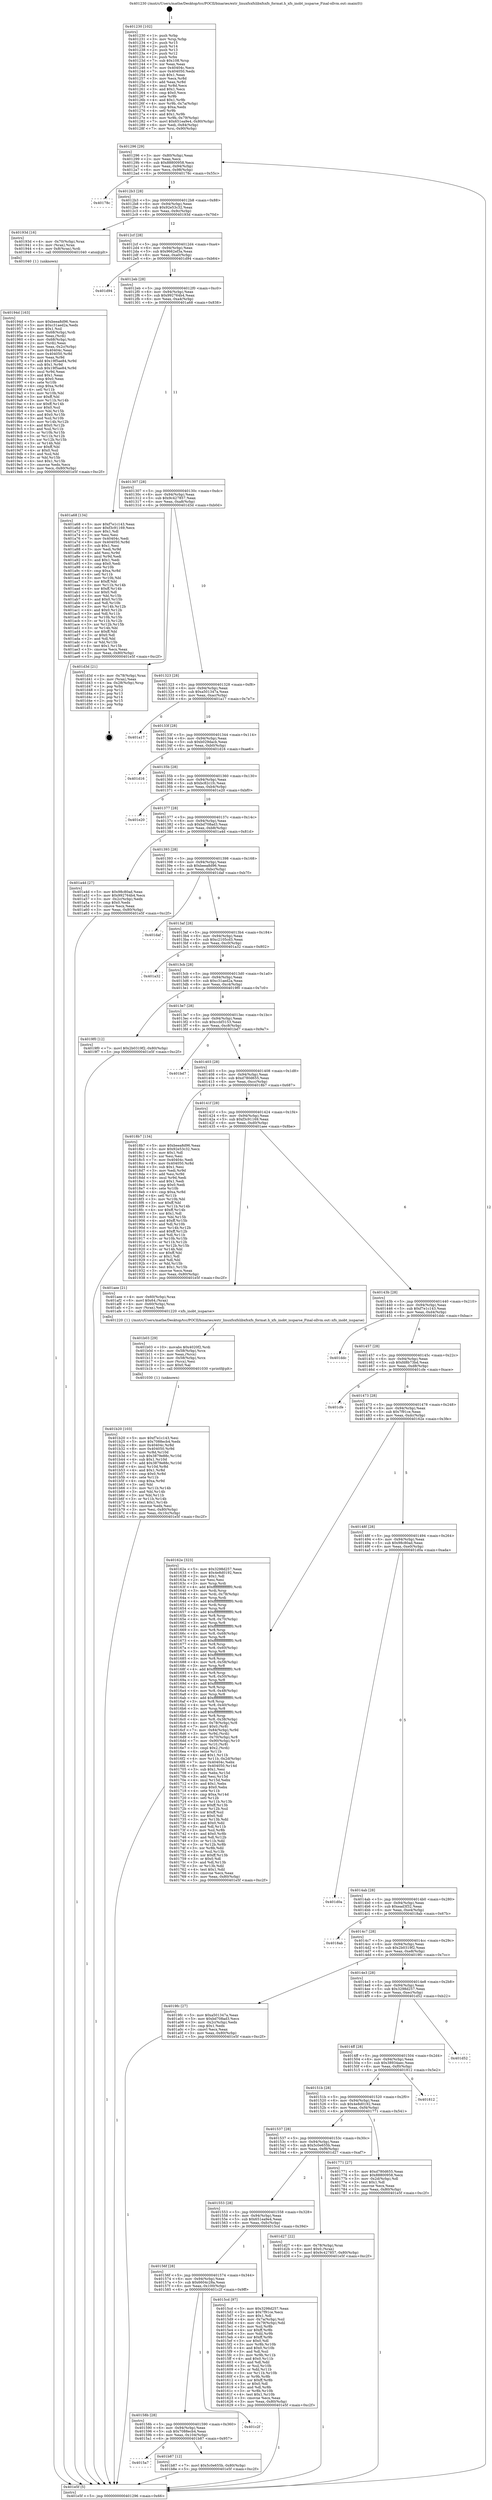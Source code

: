 digraph "0x401230" {
  label = "0x401230 (/mnt/c/Users/mathe/Desktop/tcc/POCII/binaries/extr_linuxfsxfslibxfsxfs_format.h_xfs_inobt_issparse_Final-ollvm.out::main(0))"
  labelloc = "t"
  node[shape=record]

  Entry [label="",width=0.3,height=0.3,shape=circle,fillcolor=black,style=filled]
  "0x401296" [label="{
     0x401296 [29]\l
     | [instrs]\l
     &nbsp;&nbsp;0x401296 \<+3\>: mov -0x80(%rbp),%eax\l
     &nbsp;&nbsp;0x401299 \<+2\>: mov %eax,%ecx\l
     &nbsp;&nbsp;0x40129b \<+6\>: sub $0x88800958,%ecx\l
     &nbsp;&nbsp;0x4012a1 \<+6\>: mov %eax,-0x94(%rbp)\l
     &nbsp;&nbsp;0x4012a7 \<+6\>: mov %ecx,-0x98(%rbp)\l
     &nbsp;&nbsp;0x4012ad \<+6\>: je 000000000040178c \<main+0x55c\>\l
  }"]
  "0x40178c" [label="{
     0x40178c\l
  }", style=dashed]
  "0x4012b3" [label="{
     0x4012b3 [28]\l
     | [instrs]\l
     &nbsp;&nbsp;0x4012b3 \<+5\>: jmp 00000000004012b8 \<main+0x88\>\l
     &nbsp;&nbsp;0x4012b8 \<+6\>: mov -0x94(%rbp),%eax\l
     &nbsp;&nbsp;0x4012be \<+5\>: sub $0x92e53c32,%eax\l
     &nbsp;&nbsp;0x4012c3 \<+6\>: mov %eax,-0x9c(%rbp)\l
     &nbsp;&nbsp;0x4012c9 \<+6\>: je 000000000040193d \<main+0x70d\>\l
  }"]
  Exit [label="",width=0.3,height=0.3,shape=circle,fillcolor=black,style=filled,peripheries=2]
  "0x40193d" [label="{
     0x40193d [16]\l
     | [instrs]\l
     &nbsp;&nbsp;0x40193d \<+4\>: mov -0x70(%rbp),%rax\l
     &nbsp;&nbsp;0x401941 \<+3\>: mov (%rax),%rax\l
     &nbsp;&nbsp;0x401944 \<+4\>: mov 0x8(%rax),%rdi\l
     &nbsp;&nbsp;0x401948 \<+5\>: call 0000000000401040 \<atoi@plt\>\l
     | [calls]\l
     &nbsp;&nbsp;0x401040 \{1\} (unknown)\l
  }"]
  "0x4012cf" [label="{
     0x4012cf [28]\l
     | [instrs]\l
     &nbsp;&nbsp;0x4012cf \<+5\>: jmp 00000000004012d4 \<main+0xa4\>\l
     &nbsp;&nbsp;0x4012d4 \<+6\>: mov -0x94(%rbp),%eax\l
     &nbsp;&nbsp;0x4012da \<+5\>: sub $0x9662ef3a,%eax\l
     &nbsp;&nbsp;0x4012df \<+6\>: mov %eax,-0xa0(%rbp)\l
     &nbsp;&nbsp;0x4012e5 \<+6\>: je 0000000000401d94 \<main+0xb64\>\l
  }"]
  "0x4015a7" [label="{
     0x4015a7\l
  }", style=dashed]
  "0x401d94" [label="{
     0x401d94\l
  }", style=dashed]
  "0x4012eb" [label="{
     0x4012eb [28]\l
     | [instrs]\l
     &nbsp;&nbsp;0x4012eb \<+5\>: jmp 00000000004012f0 \<main+0xc0\>\l
     &nbsp;&nbsp;0x4012f0 \<+6\>: mov -0x94(%rbp),%eax\l
     &nbsp;&nbsp;0x4012f6 \<+5\>: sub $0x992764b4,%eax\l
     &nbsp;&nbsp;0x4012fb \<+6\>: mov %eax,-0xa4(%rbp)\l
     &nbsp;&nbsp;0x401301 \<+6\>: je 0000000000401a68 \<main+0x838\>\l
  }"]
  "0x401b87" [label="{
     0x401b87 [12]\l
     | [instrs]\l
     &nbsp;&nbsp;0x401b87 \<+7\>: movl $0x5c0e655b,-0x80(%rbp)\l
     &nbsp;&nbsp;0x401b8e \<+5\>: jmp 0000000000401e5f \<main+0xc2f\>\l
  }"]
  "0x401a68" [label="{
     0x401a68 [134]\l
     | [instrs]\l
     &nbsp;&nbsp;0x401a68 \<+5\>: mov $0xf7e1c143,%eax\l
     &nbsp;&nbsp;0x401a6d \<+5\>: mov $0xf3c91169,%ecx\l
     &nbsp;&nbsp;0x401a72 \<+2\>: mov $0x1,%dl\l
     &nbsp;&nbsp;0x401a74 \<+2\>: xor %esi,%esi\l
     &nbsp;&nbsp;0x401a76 \<+7\>: mov 0x40404c,%edi\l
     &nbsp;&nbsp;0x401a7d \<+8\>: mov 0x404050,%r8d\l
     &nbsp;&nbsp;0x401a85 \<+3\>: sub $0x1,%esi\l
     &nbsp;&nbsp;0x401a88 \<+3\>: mov %edi,%r9d\l
     &nbsp;&nbsp;0x401a8b \<+3\>: add %esi,%r9d\l
     &nbsp;&nbsp;0x401a8e \<+4\>: imul %r9d,%edi\l
     &nbsp;&nbsp;0x401a92 \<+3\>: and $0x1,%edi\l
     &nbsp;&nbsp;0x401a95 \<+3\>: cmp $0x0,%edi\l
     &nbsp;&nbsp;0x401a98 \<+4\>: sete %r10b\l
     &nbsp;&nbsp;0x401a9c \<+4\>: cmp $0xa,%r8d\l
     &nbsp;&nbsp;0x401aa0 \<+4\>: setl %r11b\l
     &nbsp;&nbsp;0x401aa4 \<+3\>: mov %r10b,%bl\l
     &nbsp;&nbsp;0x401aa7 \<+3\>: xor $0xff,%bl\l
     &nbsp;&nbsp;0x401aaa \<+3\>: mov %r11b,%r14b\l
     &nbsp;&nbsp;0x401aad \<+4\>: xor $0xff,%r14b\l
     &nbsp;&nbsp;0x401ab1 \<+3\>: xor $0x0,%dl\l
     &nbsp;&nbsp;0x401ab4 \<+3\>: mov %bl,%r15b\l
     &nbsp;&nbsp;0x401ab7 \<+4\>: and $0x0,%r15b\l
     &nbsp;&nbsp;0x401abb \<+3\>: and %dl,%r10b\l
     &nbsp;&nbsp;0x401abe \<+3\>: mov %r14b,%r12b\l
     &nbsp;&nbsp;0x401ac1 \<+4\>: and $0x0,%r12b\l
     &nbsp;&nbsp;0x401ac5 \<+3\>: and %dl,%r11b\l
     &nbsp;&nbsp;0x401ac8 \<+3\>: or %r10b,%r15b\l
     &nbsp;&nbsp;0x401acb \<+3\>: or %r11b,%r12b\l
     &nbsp;&nbsp;0x401ace \<+3\>: xor %r12b,%r15b\l
     &nbsp;&nbsp;0x401ad1 \<+3\>: or %r14b,%bl\l
     &nbsp;&nbsp;0x401ad4 \<+3\>: xor $0xff,%bl\l
     &nbsp;&nbsp;0x401ad7 \<+3\>: or $0x0,%dl\l
     &nbsp;&nbsp;0x401ada \<+2\>: and %dl,%bl\l
     &nbsp;&nbsp;0x401adc \<+3\>: or %bl,%r15b\l
     &nbsp;&nbsp;0x401adf \<+4\>: test $0x1,%r15b\l
     &nbsp;&nbsp;0x401ae3 \<+3\>: cmovne %ecx,%eax\l
     &nbsp;&nbsp;0x401ae6 \<+3\>: mov %eax,-0x80(%rbp)\l
     &nbsp;&nbsp;0x401ae9 \<+5\>: jmp 0000000000401e5f \<main+0xc2f\>\l
  }"]
  "0x401307" [label="{
     0x401307 [28]\l
     | [instrs]\l
     &nbsp;&nbsp;0x401307 \<+5\>: jmp 000000000040130c \<main+0xdc\>\l
     &nbsp;&nbsp;0x40130c \<+6\>: mov -0x94(%rbp),%eax\l
     &nbsp;&nbsp;0x401312 \<+5\>: sub $0x9c427857,%eax\l
     &nbsp;&nbsp;0x401317 \<+6\>: mov %eax,-0xa8(%rbp)\l
     &nbsp;&nbsp;0x40131d \<+6\>: je 0000000000401d3d \<main+0xb0d\>\l
  }"]
  "0x40158b" [label="{
     0x40158b [28]\l
     | [instrs]\l
     &nbsp;&nbsp;0x40158b \<+5\>: jmp 0000000000401590 \<main+0x360\>\l
     &nbsp;&nbsp;0x401590 \<+6\>: mov -0x94(%rbp),%eax\l
     &nbsp;&nbsp;0x401596 \<+5\>: sub $0x7088ecb4,%eax\l
     &nbsp;&nbsp;0x40159b \<+6\>: mov %eax,-0x104(%rbp)\l
     &nbsp;&nbsp;0x4015a1 \<+6\>: je 0000000000401b87 \<main+0x957\>\l
  }"]
  "0x401d3d" [label="{
     0x401d3d [21]\l
     | [instrs]\l
     &nbsp;&nbsp;0x401d3d \<+4\>: mov -0x78(%rbp),%rax\l
     &nbsp;&nbsp;0x401d41 \<+2\>: mov (%rax),%eax\l
     &nbsp;&nbsp;0x401d43 \<+4\>: lea -0x28(%rbp),%rsp\l
     &nbsp;&nbsp;0x401d47 \<+1\>: pop %rbx\l
     &nbsp;&nbsp;0x401d48 \<+2\>: pop %r12\l
     &nbsp;&nbsp;0x401d4a \<+2\>: pop %r13\l
     &nbsp;&nbsp;0x401d4c \<+2\>: pop %r14\l
     &nbsp;&nbsp;0x401d4e \<+2\>: pop %r15\l
     &nbsp;&nbsp;0x401d50 \<+1\>: pop %rbp\l
     &nbsp;&nbsp;0x401d51 \<+1\>: ret\l
  }"]
  "0x401323" [label="{
     0x401323 [28]\l
     | [instrs]\l
     &nbsp;&nbsp;0x401323 \<+5\>: jmp 0000000000401328 \<main+0xf8\>\l
     &nbsp;&nbsp;0x401328 \<+6\>: mov -0x94(%rbp),%eax\l
     &nbsp;&nbsp;0x40132e \<+5\>: sub $0xa501347a,%eax\l
     &nbsp;&nbsp;0x401333 \<+6\>: mov %eax,-0xac(%rbp)\l
     &nbsp;&nbsp;0x401339 \<+6\>: je 0000000000401a17 \<main+0x7e7\>\l
  }"]
  "0x401c2f" [label="{
     0x401c2f\l
  }", style=dashed]
  "0x401a17" [label="{
     0x401a17\l
  }", style=dashed]
  "0x40133f" [label="{
     0x40133f [28]\l
     | [instrs]\l
     &nbsp;&nbsp;0x40133f \<+5\>: jmp 0000000000401344 \<main+0x114\>\l
     &nbsp;&nbsp;0x401344 \<+6\>: mov -0x94(%rbp),%eax\l
     &nbsp;&nbsp;0x40134a \<+5\>: sub $0xb029dacb,%eax\l
     &nbsp;&nbsp;0x40134f \<+6\>: mov %eax,-0xb0(%rbp)\l
     &nbsp;&nbsp;0x401355 \<+6\>: je 0000000000401d16 \<main+0xae6\>\l
  }"]
  "0x401b20" [label="{
     0x401b20 [103]\l
     | [instrs]\l
     &nbsp;&nbsp;0x401b20 \<+5\>: mov $0xf7e1c143,%esi\l
     &nbsp;&nbsp;0x401b25 \<+5\>: mov $0x7088ecb4,%edx\l
     &nbsp;&nbsp;0x401b2a \<+8\>: mov 0x40404c,%r8d\l
     &nbsp;&nbsp;0x401b32 \<+8\>: mov 0x404050,%r9d\l
     &nbsp;&nbsp;0x401b3a \<+3\>: mov %r8d,%r10d\l
     &nbsp;&nbsp;0x401b3d \<+7\>: sub $0x3879e88c,%r10d\l
     &nbsp;&nbsp;0x401b44 \<+4\>: sub $0x1,%r10d\l
     &nbsp;&nbsp;0x401b48 \<+7\>: add $0x3879e88c,%r10d\l
     &nbsp;&nbsp;0x401b4f \<+4\>: imul %r10d,%r8d\l
     &nbsp;&nbsp;0x401b53 \<+4\>: and $0x1,%r8d\l
     &nbsp;&nbsp;0x401b57 \<+4\>: cmp $0x0,%r8d\l
     &nbsp;&nbsp;0x401b5b \<+4\>: sete %r11b\l
     &nbsp;&nbsp;0x401b5f \<+4\>: cmp $0xa,%r9d\l
     &nbsp;&nbsp;0x401b63 \<+3\>: setl %bl\l
     &nbsp;&nbsp;0x401b66 \<+3\>: mov %r11b,%r14b\l
     &nbsp;&nbsp;0x401b69 \<+3\>: and %bl,%r14b\l
     &nbsp;&nbsp;0x401b6c \<+3\>: xor %bl,%r11b\l
     &nbsp;&nbsp;0x401b6f \<+3\>: or %r11b,%r14b\l
     &nbsp;&nbsp;0x401b72 \<+4\>: test $0x1,%r14b\l
     &nbsp;&nbsp;0x401b76 \<+3\>: cmovne %edx,%esi\l
     &nbsp;&nbsp;0x401b79 \<+3\>: mov %esi,-0x80(%rbp)\l
     &nbsp;&nbsp;0x401b7c \<+6\>: mov %eax,-0x10c(%rbp)\l
     &nbsp;&nbsp;0x401b82 \<+5\>: jmp 0000000000401e5f \<main+0xc2f\>\l
  }"]
  "0x401d16" [label="{
     0x401d16\l
  }", style=dashed]
  "0x40135b" [label="{
     0x40135b [28]\l
     | [instrs]\l
     &nbsp;&nbsp;0x40135b \<+5\>: jmp 0000000000401360 \<main+0x130\>\l
     &nbsp;&nbsp;0x401360 \<+6\>: mov -0x94(%rbp),%eax\l
     &nbsp;&nbsp;0x401366 \<+5\>: sub $0xbc82c1fc,%eax\l
     &nbsp;&nbsp;0x40136b \<+6\>: mov %eax,-0xb4(%rbp)\l
     &nbsp;&nbsp;0x401371 \<+6\>: je 0000000000401e20 \<main+0xbf0\>\l
  }"]
  "0x401b03" [label="{
     0x401b03 [29]\l
     | [instrs]\l
     &nbsp;&nbsp;0x401b03 \<+10\>: movabs $0x4020f2,%rdi\l
     &nbsp;&nbsp;0x401b0d \<+4\>: mov -0x58(%rbp),%rcx\l
     &nbsp;&nbsp;0x401b11 \<+2\>: mov %eax,(%rcx)\l
     &nbsp;&nbsp;0x401b13 \<+4\>: mov -0x58(%rbp),%rcx\l
     &nbsp;&nbsp;0x401b17 \<+2\>: mov (%rcx),%esi\l
     &nbsp;&nbsp;0x401b19 \<+2\>: mov $0x0,%al\l
     &nbsp;&nbsp;0x401b1b \<+5\>: call 0000000000401030 \<printf@plt\>\l
     | [calls]\l
     &nbsp;&nbsp;0x401030 \{1\} (unknown)\l
  }"]
  "0x401e20" [label="{
     0x401e20\l
  }", style=dashed]
  "0x401377" [label="{
     0x401377 [28]\l
     | [instrs]\l
     &nbsp;&nbsp;0x401377 \<+5\>: jmp 000000000040137c \<main+0x14c\>\l
     &nbsp;&nbsp;0x40137c \<+6\>: mov -0x94(%rbp),%eax\l
     &nbsp;&nbsp;0x401382 \<+5\>: sub $0xbd708ad3,%eax\l
     &nbsp;&nbsp;0x401387 \<+6\>: mov %eax,-0xb8(%rbp)\l
     &nbsp;&nbsp;0x40138d \<+6\>: je 0000000000401a4d \<main+0x81d\>\l
  }"]
  "0x40194d" [label="{
     0x40194d [163]\l
     | [instrs]\l
     &nbsp;&nbsp;0x40194d \<+5\>: mov $0xbeea8d96,%ecx\l
     &nbsp;&nbsp;0x401952 \<+5\>: mov $0xc31aed2a,%edx\l
     &nbsp;&nbsp;0x401957 \<+3\>: mov $0x1,%sil\l
     &nbsp;&nbsp;0x40195a \<+4\>: mov -0x68(%rbp),%rdi\l
     &nbsp;&nbsp;0x40195e \<+2\>: mov %eax,(%rdi)\l
     &nbsp;&nbsp;0x401960 \<+4\>: mov -0x68(%rbp),%rdi\l
     &nbsp;&nbsp;0x401964 \<+2\>: mov (%rdi),%eax\l
     &nbsp;&nbsp;0x401966 \<+3\>: mov %eax,-0x2c(%rbp)\l
     &nbsp;&nbsp;0x401969 \<+7\>: mov 0x40404c,%eax\l
     &nbsp;&nbsp;0x401970 \<+8\>: mov 0x404050,%r8d\l
     &nbsp;&nbsp;0x401978 \<+3\>: mov %eax,%r9d\l
     &nbsp;&nbsp;0x40197b \<+7\>: add $0x19f5ae84,%r9d\l
     &nbsp;&nbsp;0x401982 \<+4\>: sub $0x1,%r9d\l
     &nbsp;&nbsp;0x401986 \<+7\>: sub $0x19f5ae84,%r9d\l
     &nbsp;&nbsp;0x40198d \<+4\>: imul %r9d,%eax\l
     &nbsp;&nbsp;0x401991 \<+3\>: and $0x1,%eax\l
     &nbsp;&nbsp;0x401994 \<+3\>: cmp $0x0,%eax\l
     &nbsp;&nbsp;0x401997 \<+4\>: sete %r10b\l
     &nbsp;&nbsp;0x40199b \<+4\>: cmp $0xa,%r8d\l
     &nbsp;&nbsp;0x40199f \<+4\>: setl %r11b\l
     &nbsp;&nbsp;0x4019a3 \<+3\>: mov %r10b,%bl\l
     &nbsp;&nbsp;0x4019a6 \<+3\>: xor $0xff,%bl\l
     &nbsp;&nbsp;0x4019a9 \<+3\>: mov %r11b,%r14b\l
     &nbsp;&nbsp;0x4019ac \<+4\>: xor $0xff,%r14b\l
     &nbsp;&nbsp;0x4019b0 \<+4\>: xor $0x0,%sil\l
     &nbsp;&nbsp;0x4019b4 \<+3\>: mov %bl,%r15b\l
     &nbsp;&nbsp;0x4019b7 \<+4\>: and $0x0,%r15b\l
     &nbsp;&nbsp;0x4019bb \<+3\>: and %sil,%r10b\l
     &nbsp;&nbsp;0x4019be \<+3\>: mov %r14b,%r12b\l
     &nbsp;&nbsp;0x4019c1 \<+4\>: and $0x0,%r12b\l
     &nbsp;&nbsp;0x4019c5 \<+3\>: and %sil,%r11b\l
     &nbsp;&nbsp;0x4019c8 \<+3\>: or %r10b,%r15b\l
     &nbsp;&nbsp;0x4019cb \<+3\>: or %r11b,%r12b\l
     &nbsp;&nbsp;0x4019ce \<+3\>: xor %r12b,%r15b\l
     &nbsp;&nbsp;0x4019d1 \<+3\>: or %r14b,%bl\l
     &nbsp;&nbsp;0x4019d4 \<+3\>: xor $0xff,%bl\l
     &nbsp;&nbsp;0x4019d7 \<+4\>: or $0x0,%sil\l
     &nbsp;&nbsp;0x4019db \<+3\>: and %sil,%bl\l
     &nbsp;&nbsp;0x4019de \<+3\>: or %bl,%r15b\l
     &nbsp;&nbsp;0x4019e1 \<+4\>: test $0x1,%r15b\l
     &nbsp;&nbsp;0x4019e5 \<+3\>: cmovne %edx,%ecx\l
     &nbsp;&nbsp;0x4019e8 \<+3\>: mov %ecx,-0x80(%rbp)\l
     &nbsp;&nbsp;0x4019eb \<+5\>: jmp 0000000000401e5f \<main+0xc2f\>\l
  }"]
  "0x401a4d" [label="{
     0x401a4d [27]\l
     | [instrs]\l
     &nbsp;&nbsp;0x401a4d \<+5\>: mov $0x98c80ad,%eax\l
     &nbsp;&nbsp;0x401a52 \<+5\>: mov $0x992764b4,%ecx\l
     &nbsp;&nbsp;0x401a57 \<+3\>: mov -0x2c(%rbp),%edx\l
     &nbsp;&nbsp;0x401a5a \<+3\>: cmp $0x0,%edx\l
     &nbsp;&nbsp;0x401a5d \<+3\>: cmove %ecx,%eax\l
     &nbsp;&nbsp;0x401a60 \<+3\>: mov %eax,-0x80(%rbp)\l
     &nbsp;&nbsp;0x401a63 \<+5\>: jmp 0000000000401e5f \<main+0xc2f\>\l
  }"]
  "0x401393" [label="{
     0x401393 [28]\l
     | [instrs]\l
     &nbsp;&nbsp;0x401393 \<+5\>: jmp 0000000000401398 \<main+0x168\>\l
     &nbsp;&nbsp;0x401398 \<+6\>: mov -0x94(%rbp),%eax\l
     &nbsp;&nbsp;0x40139e \<+5\>: sub $0xbeea8d96,%eax\l
     &nbsp;&nbsp;0x4013a3 \<+6\>: mov %eax,-0xbc(%rbp)\l
     &nbsp;&nbsp;0x4013a9 \<+6\>: je 0000000000401daf \<main+0xb7f\>\l
  }"]
  "0x401230" [label="{
     0x401230 [102]\l
     | [instrs]\l
     &nbsp;&nbsp;0x401230 \<+1\>: push %rbp\l
     &nbsp;&nbsp;0x401231 \<+3\>: mov %rsp,%rbp\l
     &nbsp;&nbsp;0x401234 \<+2\>: push %r15\l
     &nbsp;&nbsp;0x401236 \<+2\>: push %r14\l
     &nbsp;&nbsp;0x401238 \<+2\>: push %r13\l
     &nbsp;&nbsp;0x40123a \<+2\>: push %r12\l
     &nbsp;&nbsp;0x40123c \<+1\>: push %rbx\l
     &nbsp;&nbsp;0x40123d \<+7\>: sub $0x108,%rsp\l
     &nbsp;&nbsp;0x401244 \<+2\>: xor %eax,%eax\l
     &nbsp;&nbsp;0x401246 \<+7\>: mov 0x40404c,%ecx\l
     &nbsp;&nbsp;0x40124d \<+7\>: mov 0x404050,%edx\l
     &nbsp;&nbsp;0x401254 \<+3\>: sub $0x1,%eax\l
     &nbsp;&nbsp;0x401257 \<+3\>: mov %ecx,%r8d\l
     &nbsp;&nbsp;0x40125a \<+3\>: add %eax,%r8d\l
     &nbsp;&nbsp;0x40125d \<+4\>: imul %r8d,%ecx\l
     &nbsp;&nbsp;0x401261 \<+3\>: and $0x1,%ecx\l
     &nbsp;&nbsp;0x401264 \<+3\>: cmp $0x0,%ecx\l
     &nbsp;&nbsp;0x401267 \<+4\>: sete %r9b\l
     &nbsp;&nbsp;0x40126b \<+4\>: and $0x1,%r9b\l
     &nbsp;&nbsp;0x40126f \<+4\>: mov %r9b,-0x7a(%rbp)\l
     &nbsp;&nbsp;0x401273 \<+3\>: cmp $0xa,%edx\l
     &nbsp;&nbsp;0x401276 \<+4\>: setl %r9b\l
     &nbsp;&nbsp;0x40127a \<+4\>: and $0x1,%r9b\l
     &nbsp;&nbsp;0x40127e \<+4\>: mov %r9b,-0x79(%rbp)\l
     &nbsp;&nbsp;0x401282 \<+7\>: movl $0x651ea9e4,-0x80(%rbp)\l
     &nbsp;&nbsp;0x401289 \<+6\>: mov %edi,-0x84(%rbp)\l
     &nbsp;&nbsp;0x40128f \<+7\>: mov %rsi,-0x90(%rbp)\l
  }"]
  "0x401daf" [label="{
     0x401daf\l
  }", style=dashed]
  "0x4013af" [label="{
     0x4013af [28]\l
     | [instrs]\l
     &nbsp;&nbsp;0x4013af \<+5\>: jmp 00000000004013b4 \<main+0x184\>\l
     &nbsp;&nbsp;0x4013b4 \<+6\>: mov -0x94(%rbp),%eax\l
     &nbsp;&nbsp;0x4013ba \<+5\>: sub $0xc2105cd3,%eax\l
     &nbsp;&nbsp;0x4013bf \<+6\>: mov %eax,-0xc0(%rbp)\l
     &nbsp;&nbsp;0x4013c5 \<+6\>: je 0000000000401a32 \<main+0x802\>\l
  }"]
  "0x401e5f" [label="{
     0x401e5f [5]\l
     | [instrs]\l
     &nbsp;&nbsp;0x401e5f \<+5\>: jmp 0000000000401296 \<main+0x66\>\l
  }"]
  "0x401a32" [label="{
     0x401a32\l
  }", style=dashed]
  "0x4013cb" [label="{
     0x4013cb [28]\l
     | [instrs]\l
     &nbsp;&nbsp;0x4013cb \<+5\>: jmp 00000000004013d0 \<main+0x1a0\>\l
     &nbsp;&nbsp;0x4013d0 \<+6\>: mov -0x94(%rbp),%eax\l
     &nbsp;&nbsp;0x4013d6 \<+5\>: sub $0xc31aed2a,%eax\l
     &nbsp;&nbsp;0x4013db \<+6\>: mov %eax,-0xc4(%rbp)\l
     &nbsp;&nbsp;0x4013e1 \<+6\>: je 00000000004019f0 \<main+0x7c0\>\l
  }"]
  "0x40156f" [label="{
     0x40156f [28]\l
     | [instrs]\l
     &nbsp;&nbsp;0x40156f \<+5\>: jmp 0000000000401574 \<main+0x344\>\l
     &nbsp;&nbsp;0x401574 \<+6\>: mov -0x94(%rbp),%eax\l
     &nbsp;&nbsp;0x40157a \<+5\>: sub $0x6604c28a,%eax\l
     &nbsp;&nbsp;0x40157f \<+6\>: mov %eax,-0x100(%rbp)\l
     &nbsp;&nbsp;0x401585 \<+6\>: je 0000000000401c2f \<main+0x9ff\>\l
  }"]
  "0x4019f0" [label="{
     0x4019f0 [12]\l
     | [instrs]\l
     &nbsp;&nbsp;0x4019f0 \<+7\>: movl $0x2b0319f2,-0x80(%rbp)\l
     &nbsp;&nbsp;0x4019f7 \<+5\>: jmp 0000000000401e5f \<main+0xc2f\>\l
  }"]
  "0x4013e7" [label="{
     0x4013e7 [28]\l
     | [instrs]\l
     &nbsp;&nbsp;0x4013e7 \<+5\>: jmp 00000000004013ec \<main+0x1bc\>\l
     &nbsp;&nbsp;0x4013ec \<+6\>: mov -0x94(%rbp),%eax\l
     &nbsp;&nbsp;0x4013f2 \<+5\>: sub $0xccbf3153,%eax\l
     &nbsp;&nbsp;0x4013f7 \<+6\>: mov %eax,-0xc8(%rbp)\l
     &nbsp;&nbsp;0x4013fd \<+6\>: je 0000000000401bd7 \<main+0x9a7\>\l
  }"]
  "0x4015cd" [label="{
     0x4015cd [97]\l
     | [instrs]\l
     &nbsp;&nbsp;0x4015cd \<+5\>: mov $0x3298d257,%eax\l
     &nbsp;&nbsp;0x4015d2 \<+5\>: mov $0x7f91ce,%ecx\l
     &nbsp;&nbsp;0x4015d7 \<+2\>: mov $0x1,%dl\l
     &nbsp;&nbsp;0x4015d9 \<+4\>: mov -0x7a(%rbp),%sil\l
     &nbsp;&nbsp;0x4015dd \<+4\>: mov -0x79(%rbp),%dil\l
     &nbsp;&nbsp;0x4015e1 \<+3\>: mov %sil,%r8b\l
     &nbsp;&nbsp;0x4015e4 \<+4\>: xor $0xff,%r8b\l
     &nbsp;&nbsp;0x4015e8 \<+3\>: mov %dil,%r9b\l
     &nbsp;&nbsp;0x4015eb \<+4\>: xor $0xff,%r9b\l
     &nbsp;&nbsp;0x4015ef \<+3\>: xor $0x0,%dl\l
     &nbsp;&nbsp;0x4015f2 \<+3\>: mov %r8b,%r10b\l
     &nbsp;&nbsp;0x4015f5 \<+4\>: and $0x0,%r10b\l
     &nbsp;&nbsp;0x4015f9 \<+3\>: and %dl,%sil\l
     &nbsp;&nbsp;0x4015fc \<+3\>: mov %r9b,%r11b\l
     &nbsp;&nbsp;0x4015ff \<+4\>: and $0x0,%r11b\l
     &nbsp;&nbsp;0x401603 \<+3\>: and %dl,%dil\l
     &nbsp;&nbsp;0x401606 \<+3\>: or %sil,%r10b\l
     &nbsp;&nbsp;0x401609 \<+3\>: or %dil,%r11b\l
     &nbsp;&nbsp;0x40160c \<+3\>: xor %r11b,%r10b\l
     &nbsp;&nbsp;0x40160f \<+3\>: or %r9b,%r8b\l
     &nbsp;&nbsp;0x401612 \<+4\>: xor $0xff,%r8b\l
     &nbsp;&nbsp;0x401616 \<+3\>: or $0x0,%dl\l
     &nbsp;&nbsp;0x401619 \<+3\>: and %dl,%r8b\l
     &nbsp;&nbsp;0x40161c \<+3\>: or %r8b,%r10b\l
     &nbsp;&nbsp;0x40161f \<+4\>: test $0x1,%r10b\l
     &nbsp;&nbsp;0x401623 \<+3\>: cmovne %ecx,%eax\l
     &nbsp;&nbsp;0x401626 \<+3\>: mov %eax,-0x80(%rbp)\l
     &nbsp;&nbsp;0x401629 \<+5\>: jmp 0000000000401e5f \<main+0xc2f\>\l
  }"]
  "0x401bd7" [label="{
     0x401bd7\l
  }", style=dashed]
  "0x401403" [label="{
     0x401403 [28]\l
     | [instrs]\l
     &nbsp;&nbsp;0x401403 \<+5\>: jmp 0000000000401408 \<main+0x1d8\>\l
     &nbsp;&nbsp;0x401408 \<+6\>: mov -0x94(%rbp),%eax\l
     &nbsp;&nbsp;0x40140e \<+5\>: sub $0xd780d655,%eax\l
     &nbsp;&nbsp;0x401413 \<+6\>: mov %eax,-0xcc(%rbp)\l
     &nbsp;&nbsp;0x401419 \<+6\>: je 00000000004018b7 \<main+0x687\>\l
  }"]
  "0x401553" [label="{
     0x401553 [28]\l
     | [instrs]\l
     &nbsp;&nbsp;0x401553 \<+5\>: jmp 0000000000401558 \<main+0x328\>\l
     &nbsp;&nbsp;0x401558 \<+6\>: mov -0x94(%rbp),%eax\l
     &nbsp;&nbsp;0x40155e \<+5\>: sub $0x651ea9e4,%eax\l
     &nbsp;&nbsp;0x401563 \<+6\>: mov %eax,-0xfc(%rbp)\l
     &nbsp;&nbsp;0x401569 \<+6\>: je 00000000004015cd \<main+0x39d\>\l
  }"]
  "0x4018b7" [label="{
     0x4018b7 [134]\l
     | [instrs]\l
     &nbsp;&nbsp;0x4018b7 \<+5\>: mov $0xbeea8d96,%eax\l
     &nbsp;&nbsp;0x4018bc \<+5\>: mov $0x92e53c32,%ecx\l
     &nbsp;&nbsp;0x4018c1 \<+2\>: mov $0x1,%dl\l
     &nbsp;&nbsp;0x4018c3 \<+2\>: xor %esi,%esi\l
     &nbsp;&nbsp;0x4018c5 \<+7\>: mov 0x40404c,%edi\l
     &nbsp;&nbsp;0x4018cc \<+8\>: mov 0x404050,%r8d\l
     &nbsp;&nbsp;0x4018d4 \<+3\>: sub $0x1,%esi\l
     &nbsp;&nbsp;0x4018d7 \<+3\>: mov %edi,%r9d\l
     &nbsp;&nbsp;0x4018da \<+3\>: add %esi,%r9d\l
     &nbsp;&nbsp;0x4018dd \<+4\>: imul %r9d,%edi\l
     &nbsp;&nbsp;0x4018e1 \<+3\>: and $0x1,%edi\l
     &nbsp;&nbsp;0x4018e4 \<+3\>: cmp $0x0,%edi\l
     &nbsp;&nbsp;0x4018e7 \<+4\>: sete %r10b\l
     &nbsp;&nbsp;0x4018eb \<+4\>: cmp $0xa,%r8d\l
     &nbsp;&nbsp;0x4018ef \<+4\>: setl %r11b\l
     &nbsp;&nbsp;0x4018f3 \<+3\>: mov %r10b,%bl\l
     &nbsp;&nbsp;0x4018f6 \<+3\>: xor $0xff,%bl\l
     &nbsp;&nbsp;0x4018f9 \<+3\>: mov %r11b,%r14b\l
     &nbsp;&nbsp;0x4018fc \<+4\>: xor $0xff,%r14b\l
     &nbsp;&nbsp;0x401900 \<+3\>: xor $0x1,%dl\l
     &nbsp;&nbsp;0x401903 \<+3\>: mov %bl,%r15b\l
     &nbsp;&nbsp;0x401906 \<+4\>: and $0xff,%r15b\l
     &nbsp;&nbsp;0x40190a \<+3\>: and %dl,%r10b\l
     &nbsp;&nbsp;0x40190d \<+3\>: mov %r14b,%r12b\l
     &nbsp;&nbsp;0x401910 \<+4\>: and $0xff,%r12b\l
     &nbsp;&nbsp;0x401914 \<+3\>: and %dl,%r11b\l
     &nbsp;&nbsp;0x401917 \<+3\>: or %r10b,%r15b\l
     &nbsp;&nbsp;0x40191a \<+3\>: or %r11b,%r12b\l
     &nbsp;&nbsp;0x40191d \<+3\>: xor %r12b,%r15b\l
     &nbsp;&nbsp;0x401920 \<+3\>: or %r14b,%bl\l
     &nbsp;&nbsp;0x401923 \<+3\>: xor $0xff,%bl\l
     &nbsp;&nbsp;0x401926 \<+3\>: or $0x1,%dl\l
     &nbsp;&nbsp;0x401929 \<+2\>: and %dl,%bl\l
     &nbsp;&nbsp;0x40192b \<+3\>: or %bl,%r15b\l
     &nbsp;&nbsp;0x40192e \<+4\>: test $0x1,%r15b\l
     &nbsp;&nbsp;0x401932 \<+3\>: cmovne %ecx,%eax\l
     &nbsp;&nbsp;0x401935 \<+3\>: mov %eax,-0x80(%rbp)\l
     &nbsp;&nbsp;0x401938 \<+5\>: jmp 0000000000401e5f \<main+0xc2f\>\l
  }"]
  "0x40141f" [label="{
     0x40141f [28]\l
     | [instrs]\l
     &nbsp;&nbsp;0x40141f \<+5\>: jmp 0000000000401424 \<main+0x1f4\>\l
     &nbsp;&nbsp;0x401424 \<+6\>: mov -0x94(%rbp),%eax\l
     &nbsp;&nbsp;0x40142a \<+5\>: sub $0xf3c91169,%eax\l
     &nbsp;&nbsp;0x40142f \<+6\>: mov %eax,-0xd0(%rbp)\l
     &nbsp;&nbsp;0x401435 \<+6\>: je 0000000000401aee \<main+0x8be\>\l
  }"]
  "0x401d27" [label="{
     0x401d27 [22]\l
     | [instrs]\l
     &nbsp;&nbsp;0x401d27 \<+4\>: mov -0x78(%rbp),%rax\l
     &nbsp;&nbsp;0x401d2b \<+6\>: movl $0x0,(%rax)\l
     &nbsp;&nbsp;0x401d31 \<+7\>: movl $0x9c427857,-0x80(%rbp)\l
     &nbsp;&nbsp;0x401d38 \<+5\>: jmp 0000000000401e5f \<main+0xc2f\>\l
  }"]
  "0x401aee" [label="{
     0x401aee [21]\l
     | [instrs]\l
     &nbsp;&nbsp;0x401aee \<+4\>: mov -0x60(%rbp),%rax\l
     &nbsp;&nbsp;0x401af2 \<+6\>: movl $0x64,(%rax)\l
     &nbsp;&nbsp;0x401af8 \<+4\>: mov -0x60(%rbp),%rax\l
     &nbsp;&nbsp;0x401afc \<+2\>: mov (%rax),%edi\l
     &nbsp;&nbsp;0x401afe \<+5\>: call 0000000000401220 \<xfs_inobt_issparse\>\l
     | [calls]\l
     &nbsp;&nbsp;0x401220 \{1\} (/mnt/c/Users/mathe/Desktop/tcc/POCII/binaries/extr_linuxfsxfslibxfsxfs_format.h_xfs_inobt_issparse_Final-ollvm.out::xfs_inobt_issparse)\l
  }"]
  "0x40143b" [label="{
     0x40143b [28]\l
     | [instrs]\l
     &nbsp;&nbsp;0x40143b \<+5\>: jmp 0000000000401440 \<main+0x210\>\l
     &nbsp;&nbsp;0x401440 \<+6\>: mov -0x94(%rbp),%eax\l
     &nbsp;&nbsp;0x401446 \<+5\>: sub $0xf7e1c143,%eax\l
     &nbsp;&nbsp;0x40144b \<+6\>: mov %eax,-0xd4(%rbp)\l
     &nbsp;&nbsp;0x401451 \<+6\>: je 0000000000401ddc \<main+0xbac\>\l
  }"]
  "0x401537" [label="{
     0x401537 [28]\l
     | [instrs]\l
     &nbsp;&nbsp;0x401537 \<+5\>: jmp 000000000040153c \<main+0x30c\>\l
     &nbsp;&nbsp;0x40153c \<+6\>: mov -0x94(%rbp),%eax\l
     &nbsp;&nbsp;0x401542 \<+5\>: sub $0x5c0e655b,%eax\l
     &nbsp;&nbsp;0x401547 \<+6\>: mov %eax,-0xf8(%rbp)\l
     &nbsp;&nbsp;0x40154d \<+6\>: je 0000000000401d27 \<main+0xaf7\>\l
  }"]
  "0x401ddc" [label="{
     0x401ddc\l
  }", style=dashed]
  "0x401457" [label="{
     0x401457 [28]\l
     | [instrs]\l
     &nbsp;&nbsp;0x401457 \<+5\>: jmp 000000000040145c \<main+0x22c\>\l
     &nbsp;&nbsp;0x40145c \<+6\>: mov -0x94(%rbp),%eax\l
     &nbsp;&nbsp;0x401462 \<+5\>: sub $0xfd8b73bd,%eax\l
     &nbsp;&nbsp;0x401467 \<+6\>: mov %eax,-0xd8(%rbp)\l
     &nbsp;&nbsp;0x40146d \<+6\>: je 0000000000401cfe \<main+0xace\>\l
  }"]
  "0x401771" [label="{
     0x401771 [27]\l
     | [instrs]\l
     &nbsp;&nbsp;0x401771 \<+5\>: mov $0xd780d655,%eax\l
     &nbsp;&nbsp;0x401776 \<+5\>: mov $0x88800958,%ecx\l
     &nbsp;&nbsp;0x40177b \<+3\>: mov -0x2d(%rbp),%dl\l
     &nbsp;&nbsp;0x40177e \<+3\>: test $0x1,%dl\l
     &nbsp;&nbsp;0x401781 \<+3\>: cmovne %ecx,%eax\l
     &nbsp;&nbsp;0x401784 \<+3\>: mov %eax,-0x80(%rbp)\l
     &nbsp;&nbsp;0x401787 \<+5\>: jmp 0000000000401e5f \<main+0xc2f\>\l
  }"]
  "0x401cfe" [label="{
     0x401cfe\l
  }", style=dashed]
  "0x401473" [label="{
     0x401473 [28]\l
     | [instrs]\l
     &nbsp;&nbsp;0x401473 \<+5\>: jmp 0000000000401478 \<main+0x248\>\l
     &nbsp;&nbsp;0x401478 \<+6\>: mov -0x94(%rbp),%eax\l
     &nbsp;&nbsp;0x40147e \<+5\>: sub $0x7f91ce,%eax\l
     &nbsp;&nbsp;0x401483 \<+6\>: mov %eax,-0xdc(%rbp)\l
     &nbsp;&nbsp;0x401489 \<+6\>: je 000000000040162e \<main+0x3fe\>\l
  }"]
  "0x40151b" [label="{
     0x40151b [28]\l
     | [instrs]\l
     &nbsp;&nbsp;0x40151b \<+5\>: jmp 0000000000401520 \<main+0x2f0\>\l
     &nbsp;&nbsp;0x401520 \<+6\>: mov -0x94(%rbp),%eax\l
     &nbsp;&nbsp;0x401526 \<+5\>: sub $0x4e8d0192,%eax\l
     &nbsp;&nbsp;0x40152b \<+6\>: mov %eax,-0xf4(%rbp)\l
     &nbsp;&nbsp;0x401531 \<+6\>: je 0000000000401771 \<main+0x541\>\l
  }"]
  "0x40162e" [label="{
     0x40162e [323]\l
     | [instrs]\l
     &nbsp;&nbsp;0x40162e \<+5\>: mov $0x3298d257,%eax\l
     &nbsp;&nbsp;0x401633 \<+5\>: mov $0x4e8d0192,%ecx\l
     &nbsp;&nbsp;0x401638 \<+2\>: mov $0x1,%dl\l
     &nbsp;&nbsp;0x40163a \<+2\>: xor %esi,%esi\l
     &nbsp;&nbsp;0x40163c \<+3\>: mov %rsp,%rdi\l
     &nbsp;&nbsp;0x40163f \<+4\>: add $0xfffffffffffffff0,%rdi\l
     &nbsp;&nbsp;0x401643 \<+3\>: mov %rdi,%rsp\l
     &nbsp;&nbsp;0x401646 \<+4\>: mov %rdi,-0x78(%rbp)\l
     &nbsp;&nbsp;0x40164a \<+3\>: mov %rsp,%rdi\l
     &nbsp;&nbsp;0x40164d \<+4\>: add $0xfffffffffffffff0,%rdi\l
     &nbsp;&nbsp;0x401651 \<+3\>: mov %rdi,%rsp\l
     &nbsp;&nbsp;0x401654 \<+3\>: mov %rsp,%r8\l
     &nbsp;&nbsp;0x401657 \<+4\>: add $0xfffffffffffffff0,%r8\l
     &nbsp;&nbsp;0x40165b \<+3\>: mov %r8,%rsp\l
     &nbsp;&nbsp;0x40165e \<+4\>: mov %r8,-0x70(%rbp)\l
     &nbsp;&nbsp;0x401662 \<+3\>: mov %rsp,%r8\l
     &nbsp;&nbsp;0x401665 \<+4\>: add $0xfffffffffffffff0,%r8\l
     &nbsp;&nbsp;0x401669 \<+3\>: mov %r8,%rsp\l
     &nbsp;&nbsp;0x40166c \<+4\>: mov %r8,-0x68(%rbp)\l
     &nbsp;&nbsp;0x401670 \<+3\>: mov %rsp,%r8\l
     &nbsp;&nbsp;0x401673 \<+4\>: add $0xfffffffffffffff0,%r8\l
     &nbsp;&nbsp;0x401677 \<+3\>: mov %r8,%rsp\l
     &nbsp;&nbsp;0x40167a \<+4\>: mov %r8,-0x60(%rbp)\l
     &nbsp;&nbsp;0x40167e \<+3\>: mov %rsp,%r8\l
     &nbsp;&nbsp;0x401681 \<+4\>: add $0xfffffffffffffff0,%r8\l
     &nbsp;&nbsp;0x401685 \<+3\>: mov %r8,%rsp\l
     &nbsp;&nbsp;0x401688 \<+4\>: mov %r8,-0x58(%rbp)\l
     &nbsp;&nbsp;0x40168c \<+3\>: mov %rsp,%r8\l
     &nbsp;&nbsp;0x40168f \<+4\>: add $0xfffffffffffffff0,%r8\l
     &nbsp;&nbsp;0x401693 \<+3\>: mov %r8,%rsp\l
     &nbsp;&nbsp;0x401696 \<+4\>: mov %r8,-0x50(%rbp)\l
     &nbsp;&nbsp;0x40169a \<+3\>: mov %rsp,%r8\l
     &nbsp;&nbsp;0x40169d \<+4\>: add $0xfffffffffffffff0,%r8\l
     &nbsp;&nbsp;0x4016a1 \<+3\>: mov %r8,%rsp\l
     &nbsp;&nbsp;0x4016a4 \<+4\>: mov %r8,-0x48(%rbp)\l
     &nbsp;&nbsp;0x4016a8 \<+3\>: mov %rsp,%r8\l
     &nbsp;&nbsp;0x4016ab \<+4\>: add $0xfffffffffffffff0,%r8\l
     &nbsp;&nbsp;0x4016af \<+3\>: mov %r8,%rsp\l
     &nbsp;&nbsp;0x4016b2 \<+4\>: mov %r8,-0x40(%rbp)\l
     &nbsp;&nbsp;0x4016b6 \<+3\>: mov %rsp,%r8\l
     &nbsp;&nbsp;0x4016b9 \<+4\>: add $0xfffffffffffffff0,%r8\l
     &nbsp;&nbsp;0x4016bd \<+3\>: mov %r8,%rsp\l
     &nbsp;&nbsp;0x4016c0 \<+4\>: mov %r8,-0x38(%rbp)\l
     &nbsp;&nbsp;0x4016c4 \<+4\>: mov -0x78(%rbp),%r8\l
     &nbsp;&nbsp;0x4016c8 \<+7\>: movl $0x0,(%r8)\l
     &nbsp;&nbsp;0x4016cf \<+7\>: mov -0x84(%rbp),%r9d\l
     &nbsp;&nbsp;0x4016d6 \<+3\>: mov %r9d,(%rdi)\l
     &nbsp;&nbsp;0x4016d9 \<+4\>: mov -0x70(%rbp),%r8\l
     &nbsp;&nbsp;0x4016dd \<+7\>: mov -0x90(%rbp),%r10\l
     &nbsp;&nbsp;0x4016e4 \<+3\>: mov %r10,(%r8)\l
     &nbsp;&nbsp;0x4016e7 \<+3\>: cmpl $0x2,(%rdi)\l
     &nbsp;&nbsp;0x4016ea \<+4\>: setne %r11b\l
     &nbsp;&nbsp;0x4016ee \<+4\>: and $0x1,%r11b\l
     &nbsp;&nbsp;0x4016f2 \<+4\>: mov %r11b,-0x2d(%rbp)\l
     &nbsp;&nbsp;0x4016f6 \<+7\>: mov 0x40404c,%ebx\l
     &nbsp;&nbsp;0x4016fd \<+8\>: mov 0x404050,%r14d\l
     &nbsp;&nbsp;0x401705 \<+3\>: sub $0x1,%esi\l
     &nbsp;&nbsp;0x401708 \<+3\>: mov %ebx,%r15d\l
     &nbsp;&nbsp;0x40170b \<+3\>: add %esi,%r15d\l
     &nbsp;&nbsp;0x40170e \<+4\>: imul %r15d,%ebx\l
     &nbsp;&nbsp;0x401712 \<+3\>: and $0x1,%ebx\l
     &nbsp;&nbsp;0x401715 \<+3\>: cmp $0x0,%ebx\l
     &nbsp;&nbsp;0x401718 \<+4\>: sete %r11b\l
     &nbsp;&nbsp;0x40171c \<+4\>: cmp $0xa,%r14d\l
     &nbsp;&nbsp;0x401720 \<+4\>: setl %r12b\l
     &nbsp;&nbsp;0x401724 \<+3\>: mov %r11b,%r13b\l
     &nbsp;&nbsp;0x401727 \<+4\>: xor $0xff,%r13b\l
     &nbsp;&nbsp;0x40172b \<+3\>: mov %r12b,%sil\l
     &nbsp;&nbsp;0x40172e \<+4\>: xor $0xff,%sil\l
     &nbsp;&nbsp;0x401732 \<+3\>: xor $0x0,%dl\l
     &nbsp;&nbsp;0x401735 \<+3\>: mov %r13b,%dil\l
     &nbsp;&nbsp;0x401738 \<+4\>: and $0x0,%dil\l
     &nbsp;&nbsp;0x40173c \<+3\>: and %dl,%r11b\l
     &nbsp;&nbsp;0x40173f \<+3\>: mov %sil,%r8b\l
     &nbsp;&nbsp;0x401742 \<+4\>: and $0x0,%r8b\l
     &nbsp;&nbsp;0x401746 \<+3\>: and %dl,%r12b\l
     &nbsp;&nbsp;0x401749 \<+3\>: or %r11b,%dil\l
     &nbsp;&nbsp;0x40174c \<+3\>: or %r12b,%r8b\l
     &nbsp;&nbsp;0x40174f \<+3\>: xor %r8b,%dil\l
     &nbsp;&nbsp;0x401752 \<+3\>: or %sil,%r13b\l
     &nbsp;&nbsp;0x401755 \<+4\>: xor $0xff,%r13b\l
     &nbsp;&nbsp;0x401759 \<+3\>: or $0x0,%dl\l
     &nbsp;&nbsp;0x40175c \<+3\>: and %dl,%r13b\l
     &nbsp;&nbsp;0x40175f \<+3\>: or %r13b,%dil\l
     &nbsp;&nbsp;0x401762 \<+4\>: test $0x1,%dil\l
     &nbsp;&nbsp;0x401766 \<+3\>: cmovne %ecx,%eax\l
     &nbsp;&nbsp;0x401769 \<+3\>: mov %eax,-0x80(%rbp)\l
     &nbsp;&nbsp;0x40176c \<+5\>: jmp 0000000000401e5f \<main+0xc2f\>\l
  }"]
  "0x40148f" [label="{
     0x40148f [28]\l
     | [instrs]\l
     &nbsp;&nbsp;0x40148f \<+5\>: jmp 0000000000401494 \<main+0x264\>\l
     &nbsp;&nbsp;0x401494 \<+6\>: mov -0x94(%rbp),%eax\l
     &nbsp;&nbsp;0x40149a \<+5\>: sub $0x98c80ad,%eax\l
     &nbsp;&nbsp;0x40149f \<+6\>: mov %eax,-0xe0(%rbp)\l
     &nbsp;&nbsp;0x4014a5 \<+6\>: je 0000000000401d0a \<main+0xada\>\l
  }"]
  "0x401812" [label="{
     0x401812\l
  }", style=dashed]
  "0x401d0a" [label="{
     0x401d0a\l
  }", style=dashed]
  "0x4014ab" [label="{
     0x4014ab [28]\l
     | [instrs]\l
     &nbsp;&nbsp;0x4014ab \<+5\>: jmp 00000000004014b0 \<main+0x280\>\l
     &nbsp;&nbsp;0x4014b0 \<+6\>: mov -0x94(%rbp),%eax\l
     &nbsp;&nbsp;0x4014b6 \<+5\>: sub $0xead3f32,%eax\l
     &nbsp;&nbsp;0x4014bb \<+6\>: mov %eax,-0xe4(%rbp)\l
     &nbsp;&nbsp;0x4014c1 \<+6\>: je 00000000004018ab \<main+0x67b\>\l
  }"]
  "0x4014ff" [label="{
     0x4014ff [28]\l
     | [instrs]\l
     &nbsp;&nbsp;0x4014ff \<+5\>: jmp 0000000000401504 \<main+0x2d4\>\l
     &nbsp;&nbsp;0x401504 \<+6\>: mov -0x94(%rbp),%eax\l
     &nbsp;&nbsp;0x40150a \<+5\>: sub $0x38934aec,%eax\l
     &nbsp;&nbsp;0x40150f \<+6\>: mov %eax,-0xf0(%rbp)\l
     &nbsp;&nbsp;0x401515 \<+6\>: je 0000000000401812 \<main+0x5e2\>\l
  }"]
  "0x4018ab" [label="{
     0x4018ab\l
  }", style=dashed]
  "0x4014c7" [label="{
     0x4014c7 [28]\l
     | [instrs]\l
     &nbsp;&nbsp;0x4014c7 \<+5\>: jmp 00000000004014cc \<main+0x29c\>\l
     &nbsp;&nbsp;0x4014cc \<+6\>: mov -0x94(%rbp),%eax\l
     &nbsp;&nbsp;0x4014d2 \<+5\>: sub $0x2b0319f2,%eax\l
     &nbsp;&nbsp;0x4014d7 \<+6\>: mov %eax,-0xe8(%rbp)\l
     &nbsp;&nbsp;0x4014dd \<+6\>: je 00000000004019fc \<main+0x7cc\>\l
  }"]
  "0x401d52" [label="{
     0x401d52\l
  }", style=dashed]
  "0x4019fc" [label="{
     0x4019fc [27]\l
     | [instrs]\l
     &nbsp;&nbsp;0x4019fc \<+5\>: mov $0xa501347a,%eax\l
     &nbsp;&nbsp;0x401a01 \<+5\>: mov $0xbd708ad3,%ecx\l
     &nbsp;&nbsp;0x401a06 \<+3\>: mov -0x2c(%rbp),%edx\l
     &nbsp;&nbsp;0x401a09 \<+3\>: cmp $0x1,%edx\l
     &nbsp;&nbsp;0x401a0c \<+3\>: cmovl %ecx,%eax\l
     &nbsp;&nbsp;0x401a0f \<+3\>: mov %eax,-0x80(%rbp)\l
     &nbsp;&nbsp;0x401a12 \<+5\>: jmp 0000000000401e5f \<main+0xc2f\>\l
  }"]
  "0x4014e3" [label="{
     0x4014e3 [28]\l
     | [instrs]\l
     &nbsp;&nbsp;0x4014e3 \<+5\>: jmp 00000000004014e8 \<main+0x2b8\>\l
     &nbsp;&nbsp;0x4014e8 \<+6\>: mov -0x94(%rbp),%eax\l
     &nbsp;&nbsp;0x4014ee \<+5\>: sub $0x3298d257,%eax\l
     &nbsp;&nbsp;0x4014f3 \<+6\>: mov %eax,-0xec(%rbp)\l
     &nbsp;&nbsp;0x4014f9 \<+6\>: je 0000000000401d52 \<main+0xb22\>\l
  }"]
  Entry -> "0x401230" [label=" 1"]
  "0x401296" -> "0x40178c" [label=" 0"]
  "0x401296" -> "0x4012b3" [label=" 13"]
  "0x401d3d" -> Exit [label=" 1"]
  "0x4012b3" -> "0x40193d" [label=" 1"]
  "0x4012b3" -> "0x4012cf" [label=" 12"]
  "0x401d27" -> "0x401e5f" [label=" 1"]
  "0x4012cf" -> "0x401d94" [label=" 0"]
  "0x4012cf" -> "0x4012eb" [label=" 12"]
  "0x401b87" -> "0x401e5f" [label=" 1"]
  "0x4012eb" -> "0x401a68" [label=" 1"]
  "0x4012eb" -> "0x401307" [label=" 11"]
  "0x40158b" -> "0x4015a7" [label=" 0"]
  "0x401307" -> "0x401d3d" [label=" 1"]
  "0x401307" -> "0x401323" [label=" 10"]
  "0x40158b" -> "0x401b87" [label=" 1"]
  "0x401323" -> "0x401a17" [label=" 0"]
  "0x401323" -> "0x40133f" [label=" 10"]
  "0x40156f" -> "0x40158b" [label=" 1"]
  "0x40133f" -> "0x401d16" [label=" 0"]
  "0x40133f" -> "0x40135b" [label=" 10"]
  "0x40156f" -> "0x401c2f" [label=" 0"]
  "0x40135b" -> "0x401e20" [label=" 0"]
  "0x40135b" -> "0x401377" [label=" 10"]
  "0x401b20" -> "0x401e5f" [label=" 1"]
  "0x401377" -> "0x401a4d" [label=" 1"]
  "0x401377" -> "0x401393" [label=" 9"]
  "0x401b03" -> "0x401b20" [label=" 1"]
  "0x401393" -> "0x401daf" [label=" 0"]
  "0x401393" -> "0x4013af" [label=" 9"]
  "0x401a68" -> "0x401e5f" [label=" 1"]
  "0x4013af" -> "0x401a32" [label=" 0"]
  "0x4013af" -> "0x4013cb" [label=" 9"]
  "0x401a4d" -> "0x401e5f" [label=" 1"]
  "0x4013cb" -> "0x4019f0" [label=" 1"]
  "0x4013cb" -> "0x4013e7" [label=" 8"]
  "0x4019fc" -> "0x401e5f" [label=" 1"]
  "0x4013e7" -> "0x401bd7" [label=" 0"]
  "0x4013e7" -> "0x401403" [label=" 8"]
  "0x4019f0" -> "0x401e5f" [label=" 1"]
  "0x401403" -> "0x4018b7" [label=" 1"]
  "0x401403" -> "0x40141f" [label=" 7"]
  "0x40193d" -> "0x40194d" [label=" 1"]
  "0x40141f" -> "0x401aee" [label=" 1"]
  "0x40141f" -> "0x40143b" [label=" 6"]
  "0x4018b7" -> "0x401e5f" [label=" 1"]
  "0x40143b" -> "0x401ddc" [label=" 0"]
  "0x40143b" -> "0x401457" [label=" 6"]
  "0x40162e" -> "0x401e5f" [label=" 1"]
  "0x401457" -> "0x401cfe" [label=" 0"]
  "0x401457" -> "0x401473" [label=" 6"]
  "0x401aee" -> "0x401b03" [label=" 1"]
  "0x401473" -> "0x40162e" [label=" 1"]
  "0x401473" -> "0x40148f" [label=" 5"]
  "0x401230" -> "0x401296" [label=" 1"]
  "0x40148f" -> "0x401d0a" [label=" 0"]
  "0x40148f" -> "0x4014ab" [label=" 5"]
  "0x4015cd" -> "0x401e5f" [label=" 1"]
  "0x4014ab" -> "0x4018ab" [label=" 0"]
  "0x4014ab" -> "0x4014c7" [label=" 5"]
  "0x401553" -> "0x4015cd" [label=" 1"]
  "0x4014c7" -> "0x4019fc" [label=" 1"]
  "0x4014c7" -> "0x4014e3" [label=" 4"]
  "0x40194d" -> "0x401e5f" [label=" 1"]
  "0x4014e3" -> "0x401d52" [label=" 0"]
  "0x4014e3" -> "0x4014ff" [label=" 4"]
  "0x401553" -> "0x40156f" [label=" 1"]
  "0x4014ff" -> "0x401812" [label=" 0"]
  "0x4014ff" -> "0x40151b" [label=" 4"]
  "0x401e5f" -> "0x401296" [label=" 12"]
  "0x40151b" -> "0x401771" [label=" 1"]
  "0x40151b" -> "0x401537" [label=" 3"]
  "0x401771" -> "0x401e5f" [label=" 1"]
  "0x401537" -> "0x401d27" [label=" 1"]
  "0x401537" -> "0x401553" [label=" 2"]
}
